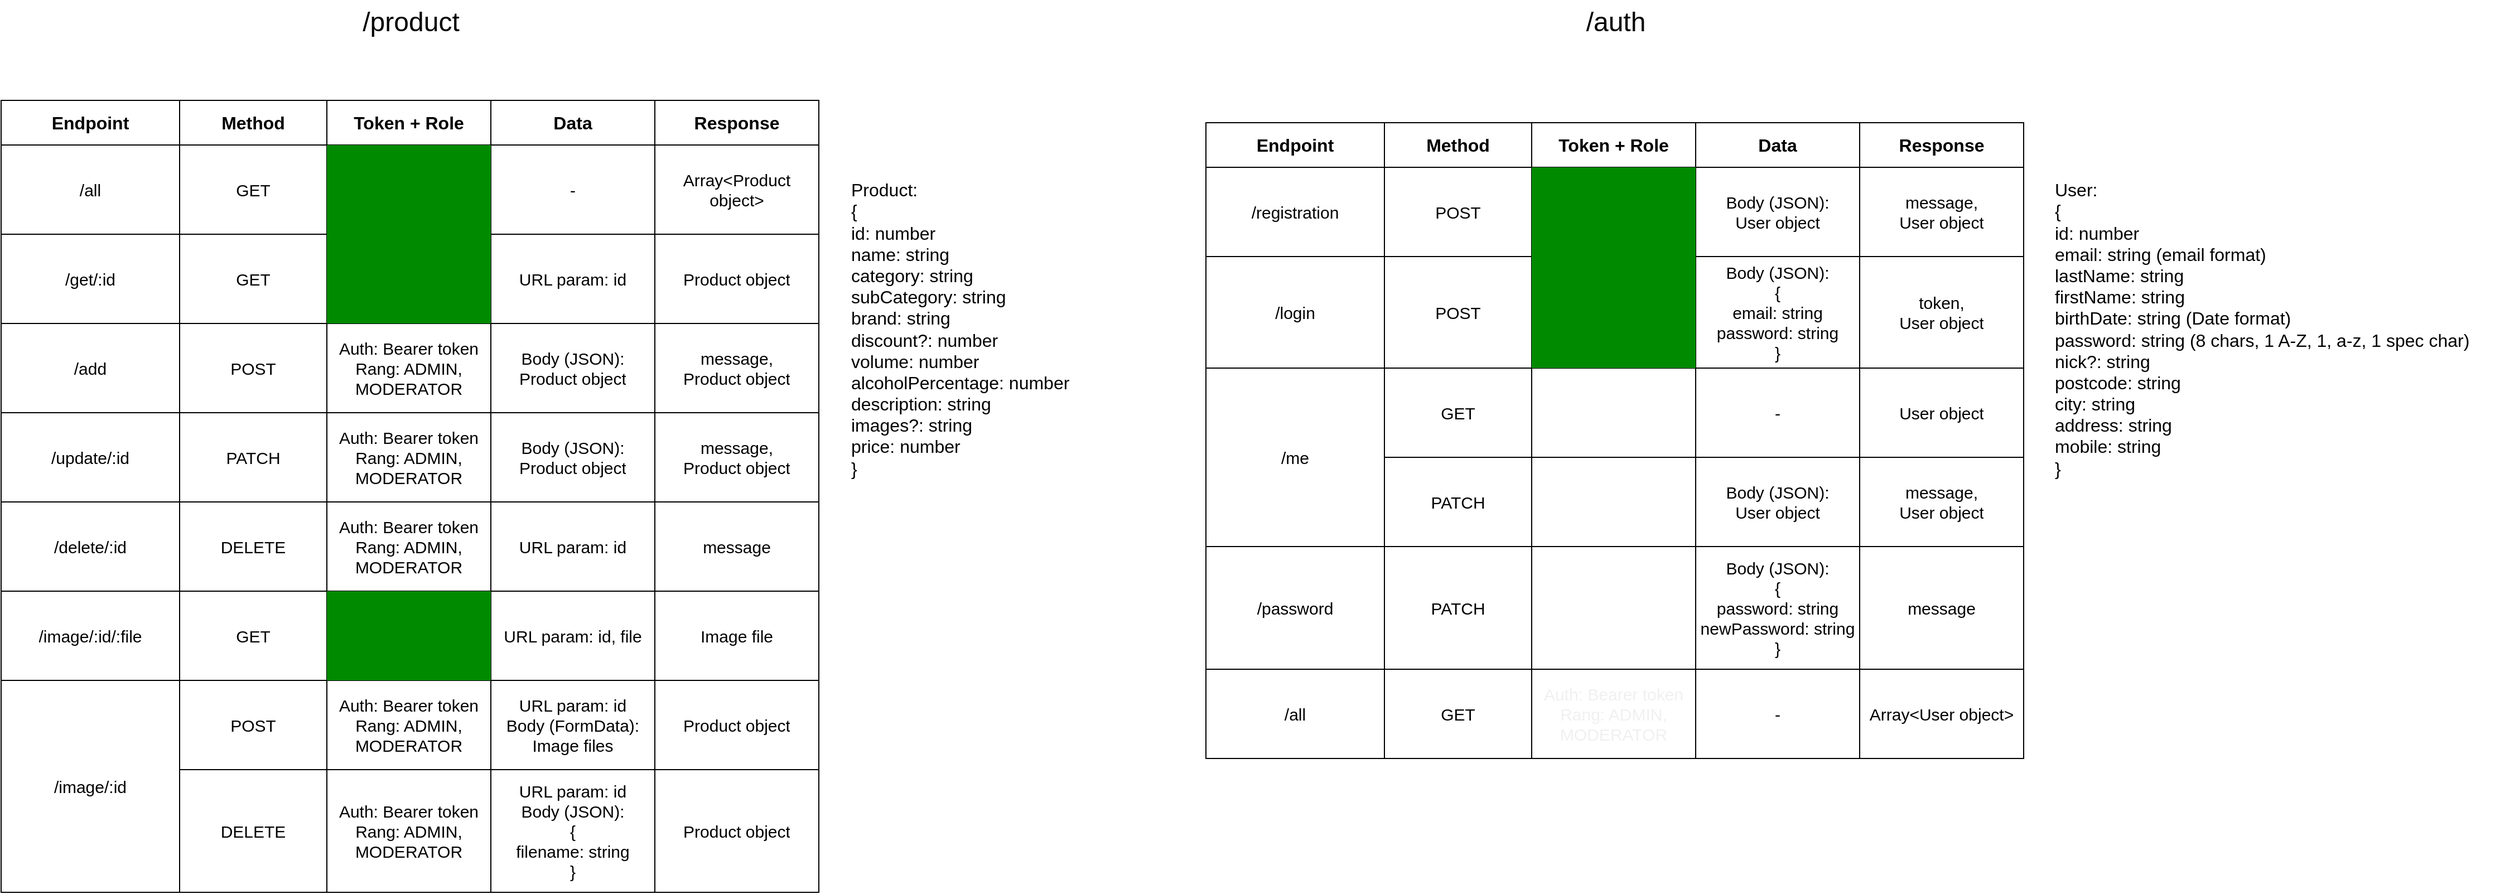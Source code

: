 <mxfile version="24.7.17">
  <diagram name="1 oldal" id="UeoRxixYVzYARN7M6lbf">
    <mxGraphModel dx="1050" dy="621" grid="1" gridSize="10" guides="1" tooltips="1" connect="1" arrows="1" fold="1" page="1" pageScale="1" pageWidth="2339" pageHeight="3300" math="0" shadow="0">
      <root>
        <mxCell id="0" />
        <mxCell id="1" parent="0" />
        <mxCell id="mDEu_xkg_dyJT5L7LfrE-14" value="" style="shape=table;startSize=0;container=1;collapsible=0;childLayout=tableLayout;" parent="1" vertex="1">
          <mxGeometry x="100" y="120" width="733" height="710" as="geometry" />
        </mxCell>
        <mxCell id="mDEu_xkg_dyJT5L7LfrE-15" value="" style="shape=tableRow;horizontal=0;startSize=0;swimlaneHead=0;swimlaneBody=0;strokeColor=inherit;top=0;left=0;bottom=0;right=0;collapsible=0;dropTarget=0;fillColor=none;points=[[0,0.5],[1,0.5]];portConstraint=eastwest;" parent="mDEu_xkg_dyJT5L7LfrE-14" vertex="1">
          <mxGeometry width="733" height="40" as="geometry" />
        </mxCell>
        <mxCell id="mDEu_xkg_dyJT5L7LfrE-16" value="Endpoint" style="shape=partialRectangle;html=1;whiteSpace=wrap;connectable=0;strokeColor=inherit;overflow=hidden;fillColor=none;top=0;left=0;bottom=0;right=0;pointerEvents=1;fontStyle=1;fontSize=16;" parent="mDEu_xkg_dyJT5L7LfrE-15" vertex="1">
          <mxGeometry width="160" height="40" as="geometry">
            <mxRectangle width="160" height="40" as="alternateBounds" />
          </mxGeometry>
        </mxCell>
        <mxCell id="mDEu_xkg_dyJT5L7LfrE-17" value="Method" style="shape=partialRectangle;html=1;whiteSpace=wrap;connectable=0;strokeColor=inherit;overflow=hidden;fillColor=none;top=0;left=0;bottom=0;right=0;pointerEvents=1;fontStyle=1;fontSize=16;" parent="mDEu_xkg_dyJT5L7LfrE-15" vertex="1">
          <mxGeometry x="160" width="132" height="40" as="geometry">
            <mxRectangle width="132" height="40" as="alternateBounds" />
          </mxGeometry>
        </mxCell>
        <mxCell id="mDEu_xkg_dyJT5L7LfrE-18" value="Token + Role" style="shape=partialRectangle;html=1;whiteSpace=wrap;connectable=0;strokeColor=inherit;overflow=hidden;fillColor=none;top=0;left=0;bottom=0;right=0;pointerEvents=1;fontStyle=1;fontSize=16;" parent="mDEu_xkg_dyJT5L7LfrE-15" vertex="1">
          <mxGeometry x="292" width="147" height="40" as="geometry">
            <mxRectangle width="147" height="40" as="alternateBounds" />
          </mxGeometry>
        </mxCell>
        <mxCell id="mDEu_xkg_dyJT5L7LfrE-19" value="Data" style="shape=partialRectangle;html=1;whiteSpace=wrap;connectable=0;strokeColor=inherit;overflow=hidden;fillColor=none;top=0;left=0;bottom=0;right=0;pointerEvents=1;fontStyle=1;fontSize=16;" parent="mDEu_xkg_dyJT5L7LfrE-15" vertex="1">
          <mxGeometry x="439" width="147" height="40" as="geometry">
            <mxRectangle width="147" height="40" as="alternateBounds" />
          </mxGeometry>
        </mxCell>
        <mxCell id="mDEu_xkg_dyJT5L7LfrE-117" value="Response" style="shape=partialRectangle;html=1;whiteSpace=wrap;connectable=0;strokeColor=inherit;overflow=hidden;fillColor=none;top=0;left=0;bottom=0;right=0;pointerEvents=1;fontStyle=1;fontSize=16;" parent="mDEu_xkg_dyJT5L7LfrE-15" vertex="1">
          <mxGeometry x="586" width="147" height="40" as="geometry">
            <mxRectangle width="147" height="40" as="alternateBounds" />
          </mxGeometry>
        </mxCell>
        <mxCell id="mDEu_xkg_dyJT5L7LfrE-21" value="" style="shape=tableRow;horizontal=0;startSize=0;swimlaneHead=0;swimlaneBody=0;strokeColor=inherit;top=0;left=0;bottom=0;right=0;collapsible=0;dropTarget=0;fillColor=none;points=[[0,0.5],[1,0.5]];portConstraint=eastwest;" parent="mDEu_xkg_dyJT5L7LfrE-14" vertex="1">
          <mxGeometry y="40" width="733" height="80" as="geometry" />
        </mxCell>
        <mxCell id="mDEu_xkg_dyJT5L7LfrE-22" value="/all" style="shape=partialRectangle;html=1;whiteSpace=wrap;connectable=0;strokeColor=inherit;overflow=hidden;fillColor=none;top=0;left=0;bottom=0;right=0;pointerEvents=1;fontSize=15;" parent="mDEu_xkg_dyJT5L7LfrE-21" vertex="1">
          <mxGeometry width="160" height="80" as="geometry">
            <mxRectangle width="160" height="80" as="alternateBounds" />
          </mxGeometry>
        </mxCell>
        <mxCell id="mDEu_xkg_dyJT5L7LfrE-23" value="GET" style="shape=partialRectangle;html=1;whiteSpace=wrap;connectable=0;strokeColor=inherit;overflow=hidden;fillColor=none;top=0;left=0;bottom=0;right=0;pointerEvents=1;fontSize=15;" parent="mDEu_xkg_dyJT5L7LfrE-21" vertex="1">
          <mxGeometry x="160" width="132" height="80" as="geometry">
            <mxRectangle width="132" height="80" as="alternateBounds" />
          </mxGeometry>
        </mxCell>
        <mxCell id="mDEu_xkg_dyJT5L7LfrE-24" value="" style="shape=partialRectangle;html=1;whiteSpace=wrap;connectable=0;strokeColor=#005700;overflow=hidden;fillColor=#008a00;top=0;left=0;bottom=0;right=0;pointerEvents=1;fontSize=15;fontColor=#ffffff;" parent="mDEu_xkg_dyJT5L7LfrE-21" vertex="1">
          <mxGeometry x="292" width="147" height="80" as="geometry">
            <mxRectangle width="147" height="80" as="alternateBounds" />
          </mxGeometry>
        </mxCell>
        <mxCell id="mDEu_xkg_dyJT5L7LfrE-25" value="-" style="shape=partialRectangle;html=1;whiteSpace=wrap;connectable=0;strokeColor=inherit;overflow=hidden;fillColor=none;top=0;left=0;bottom=0;right=0;pointerEvents=1;fontSize=15;align=center;" parent="mDEu_xkg_dyJT5L7LfrE-21" vertex="1">
          <mxGeometry x="439" width="147" height="80" as="geometry">
            <mxRectangle width="147" height="80" as="alternateBounds" />
          </mxGeometry>
        </mxCell>
        <mxCell id="mDEu_xkg_dyJT5L7LfrE-118" value="Array&amp;lt;Product object&amp;gt;" style="shape=partialRectangle;html=1;whiteSpace=wrap;connectable=0;strokeColor=inherit;overflow=hidden;fillColor=none;top=0;left=0;bottom=0;right=0;pointerEvents=1;fontSize=15;" parent="mDEu_xkg_dyJT5L7LfrE-21" vertex="1">
          <mxGeometry x="586" width="147" height="80" as="geometry">
            <mxRectangle width="147" height="80" as="alternateBounds" />
          </mxGeometry>
        </mxCell>
        <mxCell id="qTHYCNkbOjXIvpoYTU0R-1" style="shape=tableRow;horizontal=0;startSize=0;swimlaneHead=0;swimlaneBody=0;strokeColor=inherit;top=0;left=0;bottom=0;right=0;collapsible=0;dropTarget=0;fillColor=none;points=[[0,0.5],[1,0.5]];portConstraint=eastwest;" parent="mDEu_xkg_dyJT5L7LfrE-14" vertex="1">
          <mxGeometry y="120" width="733" height="80" as="geometry" />
        </mxCell>
        <mxCell id="qTHYCNkbOjXIvpoYTU0R-2" value="/get/:id" style="shape=partialRectangle;html=1;whiteSpace=wrap;connectable=0;strokeColor=inherit;overflow=hidden;fillColor=none;top=0;left=0;bottom=0;right=0;pointerEvents=1;fontSize=15;" parent="qTHYCNkbOjXIvpoYTU0R-1" vertex="1">
          <mxGeometry width="160" height="80" as="geometry">
            <mxRectangle width="160" height="80" as="alternateBounds" />
          </mxGeometry>
        </mxCell>
        <mxCell id="qTHYCNkbOjXIvpoYTU0R-3" value="GET" style="shape=partialRectangle;html=1;whiteSpace=wrap;connectable=0;strokeColor=inherit;overflow=hidden;fillColor=none;top=0;left=0;bottom=0;right=0;pointerEvents=1;fontSize=15;" parent="qTHYCNkbOjXIvpoYTU0R-1" vertex="1">
          <mxGeometry x="160" width="132" height="80" as="geometry">
            <mxRectangle width="132" height="80" as="alternateBounds" />
          </mxGeometry>
        </mxCell>
        <mxCell id="qTHYCNkbOjXIvpoYTU0R-4" style="shape=partialRectangle;html=1;whiteSpace=wrap;connectable=0;strokeColor=#005700;overflow=hidden;fillColor=#008a00;top=0;left=0;bottom=0;right=0;pointerEvents=1;fontSize=15;fontColor=#ffffff;" parent="qTHYCNkbOjXIvpoYTU0R-1" vertex="1">
          <mxGeometry x="292" width="147" height="80" as="geometry">
            <mxRectangle width="147" height="80" as="alternateBounds" />
          </mxGeometry>
        </mxCell>
        <mxCell id="qTHYCNkbOjXIvpoYTU0R-5" value="URL param: id" style="shape=partialRectangle;html=1;whiteSpace=wrap;connectable=0;strokeColor=inherit;overflow=hidden;fillColor=none;top=0;left=0;bottom=0;right=0;pointerEvents=1;fontSize=15;align=center;" parent="qTHYCNkbOjXIvpoYTU0R-1" vertex="1">
          <mxGeometry x="439" width="147" height="80" as="geometry">
            <mxRectangle width="147" height="80" as="alternateBounds" />
          </mxGeometry>
        </mxCell>
        <mxCell id="qTHYCNkbOjXIvpoYTU0R-7" value="Product object" style="shape=partialRectangle;html=1;whiteSpace=wrap;connectable=0;strokeColor=inherit;overflow=hidden;fillColor=none;top=0;left=0;bottom=0;right=0;pointerEvents=1;fontSize=15;" parent="qTHYCNkbOjXIvpoYTU0R-1" vertex="1">
          <mxGeometry x="586" width="147" height="80" as="geometry">
            <mxRectangle width="147" height="80" as="alternateBounds" />
          </mxGeometry>
        </mxCell>
        <mxCell id="qTHYCNkbOjXIvpoYTU0R-15" style="shape=tableRow;horizontal=0;startSize=0;swimlaneHead=0;swimlaneBody=0;strokeColor=inherit;top=0;left=0;bottom=0;right=0;collapsible=0;dropTarget=0;fillColor=none;points=[[0,0.5],[1,0.5]];portConstraint=eastwest;" parent="mDEu_xkg_dyJT5L7LfrE-14" vertex="1">
          <mxGeometry y="200" width="733" height="80" as="geometry" />
        </mxCell>
        <mxCell id="qTHYCNkbOjXIvpoYTU0R-16" value="/add" style="shape=partialRectangle;html=1;whiteSpace=wrap;connectable=0;strokeColor=inherit;overflow=hidden;fillColor=none;top=0;left=0;bottom=0;right=0;pointerEvents=1;fontSize=15;" parent="qTHYCNkbOjXIvpoYTU0R-15" vertex="1">
          <mxGeometry width="160" height="80" as="geometry">
            <mxRectangle width="160" height="80" as="alternateBounds" />
          </mxGeometry>
        </mxCell>
        <mxCell id="qTHYCNkbOjXIvpoYTU0R-17" value="POST" style="shape=partialRectangle;html=1;whiteSpace=wrap;connectable=0;strokeColor=inherit;overflow=hidden;fillColor=none;top=0;left=0;bottom=0;right=0;pointerEvents=1;fontSize=15;" parent="qTHYCNkbOjXIvpoYTU0R-15" vertex="1">
          <mxGeometry x="160" width="132" height="80" as="geometry">
            <mxRectangle width="132" height="80" as="alternateBounds" />
          </mxGeometry>
        </mxCell>
        <mxCell id="qTHYCNkbOjXIvpoYTU0R-18" value="Auth: Bearer token&lt;div&gt;Rang: ADMIN, MODERATOR&lt;/div&gt;" style="shape=partialRectangle;html=1;whiteSpace=wrap;connectable=0;overflow=hidden;top=0;left=0;bottom=0;right=0;pointerEvents=1;fontSize=15;fillColor=none;" parent="qTHYCNkbOjXIvpoYTU0R-15" vertex="1">
          <mxGeometry x="292" width="147" height="80" as="geometry">
            <mxRectangle width="147" height="80" as="alternateBounds" />
          </mxGeometry>
        </mxCell>
        <mxCell id="qTHYCNkbOjXIvpoYTU0R-19" value="Body (JSON):&lt;div&gt;Product object&lt;/div&gt;" style="shape=partialRectangle;html=1;whiteSpace=wrap;connectable=0;strokeColor=inherit;overflow=hidden;fillColor=none;top=0;left=0;bottom=0;right=0;pointerEvents=1;fontSize=15;align=center;" parent="qTHYCNkbOjXIvpoYTU0R-15" vertex="1">
          <mxGeometry x="439" width="147" height="80" as="geometry">
            <mxRectangle width="147" height="80" as="alternateBounds" />
          </mxGeometry>
        </mxCell>
        <mxCell id="qTHYCNkbOjXIvpoYTU0R-21" value="message,&lt;div&gt;Product object&lt;/div&gt;" style="shape=partialRectangle;html=1;whiteSpace=wrap;connectable=0;strokeColor=inherit;overflow=hidden;fillColor=none;top=0;left=0;bottom=0;right=0;pointerEvents=1;fontSize=15;" parent="qTHYCNkbOjXIvpoYTU0R-15" vertex="1">
          <mxGeometry x="586" width="147" height="80" as="geometry">
            <mxRectangle width="147" height="80" as="alternateBounds" />
          </mxGeometry>
        </mxCell>
        <mxCell id="qTHYCNkbOjXIvpoYTU0R-8" style="shape=tableRow;horizontal=0;startSize=0;swimlaneHead=0;swimlaneBody=0;strokeColor=inherit;top=0;left=0;bottom=0;right=0;collapsible=0;dropTarget=0;fillColor=none;points=[[0,0.5],[1,0.5]];portConstraint=eastwest;" parent="mDEu_xkg_dyJT5L7LfrE-14" vertex="1">
          <mxGeometry y="280" width="733" height="80" as="geometry" />
        </mxCell>
        <mxCell id="qTHYCNkbOjXIvpoYTU0R-9" value="/update/:id" style="shape=partialRectangle;html=1;whiteSpace=wrap;connectable=0;strokeColor=inherit;overflow=hidden;fillColor=none;top=0;left=0;bottom=0;right=0;pointerEvents=1;fontSize=15;" parent="qTHYCNkbOjXIvpoYTU0R-8" vertex="1">
          <mxGeometry width="160" height="80" as="geometry">
            <mxRectangle width="160" height="80" as="alternateBounds" />
          </mxGeometry>
        </mxCell>
        <mxCell id="qTHYCNkbOjXIvpoYTU0R-10" value="PATCH" style="shape=partialRectangle;html=1;whiteSpace=wrap;connectable=0;strokeColor=inherit;overflow=hidden;fillColor=none;top=0;left=0;bottom=0;right=0;pointerEvents=1;fontSize=15;" parent="qTHYCNkbOjXIvpoYTU0R-8" vertex="1">
          <mxGeometry x="160" width="132" height="80" as="geometry">
            <mxRectangle width="132" height="80" as="alternateBounds" />
          </mxGeometry>
        </mxCell>
        <mxCell id="qTHYCNkbOjXIvpoYTU0R-11" value="Auth: Bearer token&lt;div&gt;Rang: ADMIN, MODERATOR&lt;/div&gt;" style="shape=partialRectangle;html=1;whiteSpace=wrap;connectable=0;overflow=hidden;top=0;left=0;bottom=0;right=0;pointerEvents=1;fontSize=15;fillColor=none;" parent="qTHYCNkbOjXIvpoYTU0R-8" vertex="1">
          <mxGeometry x="292" width="147" height="80" as="geometry">
            <mxRectangle width="147" height="80" as="alternateBounds" />
          </mxGeometry>
        </mxCell>
        <mxCell id="qTHYCNkbOjXIvpoYTU0R-12" value="Body (JSON):&lt;div&gt;Product object&lt;/div&gt;" style="shape=partialRectangle;html=1;whiteSpace=wrap;connectable=0;strokeColor=inherit;overflow=hidden;fillColor=none;top=0;left=0;bottom=0;right=0;pointerEvents=1;fontSize=15;align=center;" parent="qTHYCNkbOjXIvpoYTU0R-8" vertex="1">
          <mxGeometry x="439" width="147" height="80" as="geometry">
            <mxRectangle width="147" height="80" as="alternateBounds" />
          </mxGeometry>
        </mxCell>
        <mxCell id="qTHYCNkbOjXIvpoYTU0R-14" value="message,&lt;div&gt;Product object&lt;/div&gt;" style="shape=partialRectangle;html=1;whiteSpace=wrap;connectable=0;strokeColor=inherit;overflow=hidden;fillColor=none;top=0;left=0;bottom=0;right=0;pointerEvents=1;fontSize=15;" parent="qTHYCNkbOjXIvpoYTU0R-8" vertex="1">
          <mxGeometry x="586" width="147" height="80" as="geometry">
            <mxRectangle width="147" height="80" as="alternateBounds" />
          </mxGeometry>
        </mxCell>
        <mxCell id="qTHYCNkbOjXIvpoYTU0R-94" style="shape=tableRow;horizontal=0;startSize=0;swimlaneHead=0;swimlaneBody=0;strokeColor=inherit;top=0;left=0;bottom=0;right=0;collapsible=0;dropTarget=0;fillColor=none;points=[[0,0.5],[1,0.5]];portConstraint=eastwest;" parent="mDEu_xkg_dyJT5L7LfrE-14" vertex="1">
          <mxGeometry y="360" width="733" height="80" as="geometry" />
        </mxCell>
        <mxCell id="qTHYCNkbOjXIvpoYTU0R-95" value="/delete/:id" style="shape=partialRectangle;html=1;whiteSpace=wrap;connectable=0;strokeColor=inherit;overflow=hidden;fillColor=none;top=0;left=0;bottom=0;right=0;pointerEvents=1;fontSize=15;" parent="qTHYCNkbOjXIvpoYTU0R-94" vertex="1">
          <mxGeometry width="160" height="80" as="geometry">
            <mxRectangle width="160" height="80" as="alternateBounds" />
          </mxGeometry>
        </mxCell>
        <mxCell id="qTHYCNkbOjXIvpoYTU0R-96" value="DELETE" style="shape=partialRectangle;html=1;whiteSpace=wrap;connectable=0;strokeColor=inherit;overflow=hidden;fillColor=none;top=0;left=0;bottom=0;right=0;pointerEvents=1;fontSize=15;" parent="qTHYCNkbOjXIvpoYTU0R-94" vertex="1">
          <mxGeometry x="160" width="132" height="80" as="geometry">
            <mxRectangle width="132" height="80" as="alternateBounds" />
          </mxGeometry>
        </mxCell>
        <mxCell id="qTHYCNkbOjXIvpoYTU0R-97" value="Auth: Bearer token&lt;div&gt;Rang: ADMIN, MODERATOR&lt;/div&gt;" style="shape=partialRectangle;html=1;whiteSpace=wrap;connectable=0;overflow=hidden;top=0;left=0;bottom=0;right=0;pointerEvents=1;fontSize=15;fillColor=none;" parent="qTHYCNkbOjXIvpoYTU0R-94" vertex="1">
          <mxGeometry x="292" width="147" height="80" as="geometry">
            <mxRectangle width="147" height="80" as="alternateBounds" />
          </mxGeometry>
        </mxCell>
        <mxCell id="qTHYCNkbOjXIvpoYTU0R-98" value="URL param: id" style="shape=partialRectangle;html=1;whiteSpace=wrap;connectable=0;strokeColor=inherit;overflow=hidden;fillColor=none;top=0;left=0;bottom=0;right=0;pointerEvents=1;fontSize=15;align=center;" parent="qTHYCNkbOjXIvpoYTU0R-94" vertex="1">
          <mxGeometry x="439" width="147" height="80" as="geometry">
            <mxRectangle width="147" height="80" as="alternateBounds" />
          </mxGeometry>
        </mxCell>
        <mxCell id="qTHYCNkbOjXIvpoYTU0R-99" value="message" style="shape=partialRectangle;html=1;whiteSpace=wrap;connectable=0;strokeColor=inherit;overflow=hidden;fillColor=none;top=0;left=0;bottom=0;right=0;pointerEvents=1;fontSize=15;" parent="qTHYCNkbOjXIvpoYTU0R-94" vertex="1">
          <mxGeometry x="586" width="147" height="80" as="geometry">
            <mxRectangle width="147" height="80" as="alternateBounds" />
          </mxGeometry>
        </mxCell>
        <mxCell id="J1LpcyTci4mmPusPf07T-1" style="shape=tableRow;horizontal=0;startSize=0;swimlaneHead=0;swimlaneBody=0;strokeColor=inherit;top=0;left=0;bottom=0;right=0;collapsible=0;dropTarget=0;fillColor=none;points=[[0,0.5],[1,0.5]];portConstraint=eastwest;" vertex="1" parent="mDEu_xkg_dyJT5L7LfrE-14">
          <mxGeometry y="440" width="733" height="80" as="geometry" />
        </mxCell>
        <mxCell id="J1LpcyTci4mmPusPf07T-2" value="/image/:id/:file" style="shape=partialRectangle;html=1;whiteSpace=wrap;connectable=0;strokeColor=inherit;overflow=hidden;fillColor=none;top=0;left=0;bottom=0;right=0;pointerEvents=1;fontSize=15;" vertex="1" parent="J1LpcyTci4mmPusPf07T-1">
          <mxGeometry width="160" height="80" as="geometry">
            <mxRectangle width="160" height="80" as="alternateBounds" />
          </mxGeometry>
        </mxCell>
        <mxCell id="J1LpcyTci4mmPusPf07T-3" value="GET" style="shape=partialRectangle;html=1;whiteSpace=wrap;connectable=0;strokeColor=inherit;overflow=hidden;fillColor=none;top=0;left=0;bottom=0;right=0;pointerEvents=1;fontSize=15;" vertex="1" parent="J1LpcyTci4mmPusPf07T-1">
          <mxGeometry x="160" width="132" height="80" as="geometry">
            <mxRectangle width="132" height="80" as="alternateBounds" />
          </mxGeometry>
        </mxCell>
        <mxCell id="J1LpcyTci4mmPusPf07T-4" style="shape=partialRectangle;html=1;whiteSpace=wrap;connectable=0;overflow=hidden;top=0;left=0;bottom=0;right=0;pointerEvents=1;fontSize=15;fillColor=#008a00;fontColor=#ffffff;strokeColor=#005700;" vertex="1" parent="J1LpcyTci4mmPusPf07T-1">
          <mxGeometry x="292" width="147" height="80" as="geometry">
            <mxRectangle width="147" height="80" as="alternateBounds" />
          </mxGeometry>
        </mxCell>
        <mxCell id="J1LpcyTci4mmPusPf07T-5" value="URL param: id, file" style="shape=partialRectangle;html=1;whiteSpace=wrap;connectable=0;strokeColor=inherit;overflow=hidden;fillColor=none;top=0;left=0;bottom=0;right=0;pointerEvents=1;fontSize=15;align=center;" vertex="1" parent="J1LpcyTci4mmPusPf07T-1">
          <mxGeometry x="439" width="147" height="80" as="geometry">
            <mxRectangle width="147" height="80" as="alternateBounds" />
          </mxGeometry>
        </mxCell>
        <mxCell id="J1LpcyTci4mmPusPf07T-6" value="Image file" style="shape=partialRectangle;html=1;whiteSpace=wrap;connectable=0;strokeColor=inherit;overflow=hidden;fillColor=none;top=0;left=0;bottom=0;right=0;pointerEvents=1;fontSize=15;" vertex="1" parent="J1LpcyTci4mmPusPf07T-1">
          <mxGeometry x="586" width="147" height="80" as="geometry">
            <mxRectangle width="147" height="80" as="alternateBounds" />
          </mxGeometry>
        </mxCell>
        <mxCell id="qTHYCNkbOjXIvpoYTU0R-106" style="shape=tableRow;horizontal=0;startSize=0;swimlaneHead=0;swimlaneBody=0;strokeColor=inherit;top=0;left=0;bottom=0;right=0;collapsible=0;dropTarget=0;fillColor=none;points=[[0,0.5],[1,0.5]];portConstraint=eastwest;" parent="mDEu_xkg_dyJT5L7LfrE-14" vertex="1">
          <mxGeometry y="520" width="733" height="80" as="geometry" />
        </mxCell>
        <mxCell id="qTHYCNkbOjXIvpoYTU0R-107" value="/image/:id" style="shape=partialRectangle;html=1;whiteSpace=wrap;connectable=0;strokeColor=inherit;overflow=hidden;fillColor=none;top=0;left=0;bottom=0;right=0;pointerEvents=1;fontSize=15;rowspan=2;colspan=1;" parent="qTHYCNkbOjXIvpoYTU0R-106" vertex="1">
          <mxGeometry width="160" height="190" as="geometry">
            <mxRectangle width="160" height="80" as="alternateBounds" />
          </mxGeometry>
        </mxCell>
        <mxCell id="qTHYCNkbOjXIvpoYTU0R-108" value="POST" style="shape=partialRectangle;html=1;whiteSpace=wrap;connectable=0;strokeColor=inherit;overflow=hidden;fillColor=none;top=0;left=0;bottom=0;right=0;pointerEvents=1;fontSize=15;" parent="qTHYCNkbOjXIvpoYTU0R-106" vertex="1">
          <mxGeometry x="160" width="132" height="80" as="geometry">
            <mxRectangle width="132" height="80" as="alternateBounds" />
          </mxGeometry>
        </mxCell>
        <mxCell id="qTHYCNkbOjXIvpoYTU0R-109" value="Auth: Bearer token&lt;div&gt;Rang: ADMIN, MODERATOR&lt;/div&gt;" style="shape=partialRectangle;html=1;whiteSpace=wrap;connectable=0;overflow=hidden;top=0;left=0;bottom=0;right=0;pointerEvents=1;fontSize=15;fillColor=none;" parent="qTHYCNkbOjXIvpoYTU0R-106" vertex="1">
          <mxGeometry x="292" width="147" height="80" as="geometry">
            <mxRectangle width="147" height="80" as="alternateBounds" />
          </mxGeometry>
        </mxCell>
        <mxCell id="qTHYCNkbOjXIvpoYTU0R-110" value="URL param: id&lt;div&gt;Body (FormData):&lt;/div&gt;&lt;div&gt;Image files&lt;/div&gt;" style="shape=partialRectangle;html=1;whiteSpace=wrap;connectable=0;strokeColor=inherit;overflow=hidden;fillColor=none;top=0;left=0;bottom=0;right=0;pointerEvents=1;fontSize=15;align=center;" parent="qTHYCNkbOjXIvpoYTU0R-106" vertex="1">
          <mxGeometry x="439" width="147" height="80" as="geometry">
            <mxRectangle width="147" height="80" as="alternateBounds" />
          </mxGeometry>
        </mxCell>
        <mxCell id="qTHYCNkbOjXIvpoYTU0R-111" value="Product object" style="shape=partialRectangle;html=1;whiteSpace=wrap;connectable=0;strokeColor=inherit;overflow=hidden;fillColor=none;top=0;left=0;bottom=0;right=0;pointerEvents=1;fontSize=15;" parent="qTHYCNkbOjXIvpoYTU0R-106" vertex="1">
          <mxGeometry x="586" width="147" height="80" as="geometry">
            <mxRectangle width="147" height="80" as="alternateBounds" />
          </mxGeometry>
        </mxCell>
        <mxCell id="qTHYCNkbOjXIvpoYTU0R-100" style="shape=tableRow;horizontal=0;startSize=0;swimlaneHead=0;swimlaneBody=0;strokeColor=inherit;top=0;left=0;bottom=0;right=0;collapsible=0;dropTarget=0;fillColor=none;points=[[0,0.5],[1,0.5]];portConstraint=eastwest;" parent="mDEu_xkg_dyJT5L7LfrE-14" vertex="1">
          <mxGeometry y="600" width="733" height="110" as="geometry" />
        </mxCell>
        <mxCell id="qTHYCNkbOjXIvpoYTU0R-101" style="shape=partialRectangle;html=1;whiteSpace=wrap;connectable=0;strokeColor=inherit;overflow=hidden;fillColor=none;top=0;left=0;bottom=0;right=0;pointerEvents=1;fontSize=15;" parent="qTHYCNkbOjXIvpoYTU0R-100" vertex="1" visible="0">
          <mxGeometry width="160" height="110" as="geometry">
            <mxRectangle width="160" height="110" as="alternateBounds" />
          </mxGeometry>
        </mxCell>
        <mxCell id="qTHYCNkbOjXIvpoYTU0R-102" value="DELETE" style="shape=partialRectangle;html=1;whiteSpace=wrap;connectable=0;strokeColor=inherit;overflow=hidden;fillColor=none;top=0;left=0;bottom=0;right=0;pointerEvents=1;fontSize=15;" parent="qTHYCNkbOjXIvpoYTU0R-100" vertex="1">
          <mxGeometry x="160" width="132" height="110" as="geometry">
            <mxRectangle width="132" height="110" as="alternateBounds" />
          </mxGeometry>
        </mxCell>
        <mxCell id="qTHYCNkbOjXIvpoYTU0R-103" value="Auth: Bearer token&lt;div&gt;Rang: ADMIN, MODERATOR&lt;/div&gt;" style="shape=partialRectangle;html=1;whiteSpace=wrap;connectable=0;overflow=hidden;top=0;left=0;bottom=0;right=0;pointerEvents=1;fontSize=15;fillColor=none;" parent="qTHYCNkbOjXIvpoYTU0R-100" vertex="1">
          <mxGeometry x="292" width="147" height="110" as="geometry">
            <mxRectangle width="147" height="110" as="alternateBounds" />
          </mxGeometry>
        </mxCell>
        <mxCell id="qTHYCNkbOjXIvpoYTU0R-104" value="URL param: id&lt;div&gt;Body (JSON):&lt;/div&gt;&lt;div&gt;&lt;span style=&quot;background-color: initial;&quot;&gt;{&lt;/span&gt;&lt;/div&gt;&lt;div&gt;filename: string&lt;/div&gt;&lt;div&gt;}&lt;/div&gt;" style="shape=partialRectangle;html=1;whiteSpace=wrap;connectable=0;strokeColor=inherit;overflow=hidden;fillColor=none;top=0;left=0;bottom=0;right=0;pointerEvents=1;fontSize=15;align=center;" parent="qTHYCNkbOjXIvpoYTU0R-100" vertex="1">
          <mxGeometry x="439" width="147" height="110" as="geometry">
            <mxRectangle width="147" height="110" as="alternateBounds" />
          </mxGeometry>
        </mxCell>
        <mxCell id="qTHYCNkbOjXIvpoYTU0R-105" value="Product object" style="shape=partialRectangle;html=1;whiteSpace=wrap;connectable=0;strokeColor=inherit;overflow=hidden;fillColor=none;top=0;left=0;bottom=0;right=0;pointerEvents=1;fontSize=15;" parent="qTHYCNkbOjXIvpoYTU0R-100" vertex="1">
          <mxGeometry x="586" width="147" height="110" as="geometry">
            <mxRectangle width="147" height="110" as="alternateBounds" />
          </mxGeometry>
        </mxCell>
        <mxCell id="qTHYCNkbOjXIvpoYTU0R-22" value="&lt;font style=&quot;font-size: 16px;&quot;&gt;Product:&lt;br&gt;{&lt;br&gt;id: number&lt;br&gt;name: string&lt;br&gt;category: string&lt;br&gt;subCategory: string&lt;br&gt;brand: string&lt;br&gt;discount?: number&lt;br&gt;volume: number&lt;br&gt;alcoholPercentage: number&lt;br&gt;description: string&lt;br&gt;images?: string&lt;br&gt;price: number&lt;br&gt;}&lt;/font&gt;" style="text;align=left;verticalAlign=middle;resizable=0;points=[];autosize=1;strokeColor=none;fillColor=none;fontColor=default;horizontal=1;html=1;" parent="1" vertex="1">
          <mxGeometry x="860" y="185" width="220" height="280" as="geometry" />
        </mxCell>
        <mxCell id="qTHYCNkbOjXIvpoYTU0R-93" value="&lt;font style=&quot;font-size: 24px;&quot;&gt;/product&lt;/font&gt;" style="text;html=1;align=center;verticalAlign=middle;resizable=0;points=[];autosize=1;strokeColor=none;fillColor=none;" parent="1" vertex="1">
          <mxGeometry x="411.5" y="30" width="110" height="40" as="geometry" />
        </mxCell>
        <mxCell id="qTHYCNkbOjXIvpoYTU0R-114" value="" style="shape=table;startSize=0;container=1;collapsible=0;childLayout=tableLayout;" parent="1" vertex="1">
          <mxGeometry x="1180" y="140" width="733" height="570" as="geometry" />
        </mxCell>
        <mxCell id="qTHYCNkbOjXIvpoYTU0R-115" value="" style="shape=tableRow;horizontal=0;startSize=0;swimlaneHead=0;swimlaneBody=0;strokeColor=inherit;top=0;left=0;bottom=0;right=0;collapsible=0;dropTarget=0;fillColor=none;points=[[0,0.5],[1,0.5]];portConstraint=eastwest;" parent="qTHYCNkbOjXIvpoYTU0R-114" vertex="1">
          <mxGeometry width="733" height="40" as="geometry" />
        </mxCell>
        <mxCell id="qTHYCNkbOjXIvpoYTU0R-116" value="Endpoint" style="shape=partialRectangle;html=1;whiteSpace=wrap;connectable=0;strokeColor=inherit;overflow=hidden;fillColor=none;top=0;left=0;bottom=0;right=0;pointerEvents=1;fontStyle=1;fontSize=16;" parent="qTHYCNkbOjXIvpoYTU0R-115" vertex="1">
          <mxGeometry width="160" height="40" as="geometry">
            <mxRectangle width="160" height="40" as="alternateBounds" />
          </mxGeometry>
        </mxCell>
        <mxCell id="qTHYCNkbOjXIvpoYTU0R-117" value="Method" style="shape=partialRectangle;html=1;whiteSpace=wrap;connectable=0;strokeColor=inherit;overflow=hidden;fillColor=none;top=0;left=0;bottom=0;right=0;pointerEvents=1;fontStyle=1;fontSize=16;" parent="qTHYCNkbOjXIvpoYTU0R-115" vertex="1">
          <mxGeometry x="160" width="132" height="40" as="geometry">
            <mxRectangle width="132" height="40" as="alternateBounds" />
          </mxGeometry>
        </mxCell>
        <mxCell id="qTHYCNkbOjXIvpoYTU0R-118" value="Token + Role" style="shape=partialRectangle;html=1;whiteSpace=wrap;connectable=0;strokeColor=inherit;overflow=hidden;fillColor=none;top=0;left=0;bottom=0;right=0;pointerEvents=1;fontStyle=1;fontSize=16;" parent="qTHYCNkbOjXIvpoYTU0R-115" vertex="1">
          <mxGeometry x="292" width="147" height="40" as="geometry">
            <mxRectangle width="147" height="40" as="alternateBounds" />
          </mxGeometry>
        </mxCell>
        <mxCell id="qTHYCNkbOjXIvpoYTU0R-119" value="Data" style="shape=partialRectangle;html=1;whiteSpace=wrap;connectable=0;strokeColor=inherit;overflow=hidden;fillColor=none;top=0;left=0;bottom=0;right=0;pointerEvents=1;fontStyle=1;fontSize=16;" parent="qTHYCNkbOjXIvpoYTU0R-115" vertex="1">
          <mxGeometry x="439" width="147" height="40" as="geometry">
            <mxRectangle width="147" height="40" as="alternateBounds" />
          </mxGeometry>
        </mxCell>
        <mxCell id="qTHYCNkbOjXIvpoYTU0R-120" value="Response" style="shape=partialRectangle;html=1;whiteSpace=wrap;connectable=0;strokeColor=inherit;overflow=hidden;fillColor=none;top=0;left=0;bottom=0;right=0;pointerEvents=1;fontStyle=1;fontSize=16;" parent="qTHYCNkbOjXIvpoYTU0R-115" vertex="1">
          <mxGeometry x="586" width="147" height="40" as="geometry">
            <mxRectangle width="147" height="40" as="alternateBounds" />
          </mxGeometry>
        </mxCell>
        <mxCell id="qTHYCNkbOjXIvpoYTU0R-171" style="shape=tableRow;horizontal=0;startSize=0;swimlaneHead=0;swimlaneBody=0;strokeColor=inherit;top=0;left=0;bottom=0;right=0;collapsible=0;dropTarget=0;fillColor=none;points=[[0,0.5],[1,0.5]];portConstraint=eastwest;" parent="qTHYCNkbOjXIvpoYTU0R-114" vertex="1">
          <mxGeometry y="40" width="733" height="80" as="geometry" />
        </mxCell>
        <mxCell id="qTHYCNkbOjXIvpoYTU0R-172" value="/registration" style="shape=partialRectangle;html=1;whiteSpace=wrap;connectable=0;strokeColor=inherit;overflow=hidden;fillColor=none;top=0;left=0;bottom=0;right=0;pointerEvents=1;fontSize=15;" parent="qTHYCNkbOjXIvpoYTU0R-171" vertex="1">
          <mxGeometry width="160" height="80" as="geometry">
            <mxRectangle width="160" height="80" as="alternateBounds" />
          </mxGeometry>
        </mxCell>
        <mxCell id="qTHYCNkbOjXIvpoYTU0R-173" value="POST" style="shape=partialRectangle;html=1;whiteSpace=wrap;connectable=0;strokeColor=inherit;overflow=hidden;fillColor=none;top=0;left=0;bottom=0;right=0;pointerEvents=1;fontSize=15;" parent="qTHYCNkbOjXIvpoYTU0R-171" vertex="1">
          <mxGeometry x="160" width="132" height="80" as="geometry">
            <mxRectangle width="132" height="80" as="alternateBounds" />
          </mxGeometry>
        </mxCell>
        <mxCell id="qTHYCNkbOjXIvpoYTU0R-174" style="shape=partialRectangle;html=1;whiteSpace=wrap;connectable=0;strokeColor=#005700;overflow=hidden;fillColor=#008a00;top=0;left=0;bottom=0;right=0;pointerEvents=1;fontSize=15;fontColor=#ffffff;" parent="qTHYCNkbOjXIvpoYTU0R-171" vertex="1">
          <mxGeometry x="292" width="147" height="80" as="geometry">
            <mxRectangle width="147" height="80" as="alternateBounds" />
          </mxGeometry>
        </mxCell>
        <mxCell id="qTHYCNkbOjXIvpoYTU0R-175" value="Body (JSON):&lt;div&gt;User object&lt;/div&gt;" style="shape=partialRectangle;html=1;whiteSpace=wrap;connectable=0;strokeColor=inherit;overflow=hidden;fillColor=none;top=0;left=0;bottom=0;right=0;pointerEvents=1;fontSize=15;" parent="qTHYCNkbOjXIvpoYTU0R-171" vertex="1">
          <mxGeometry x="439" width="147" height="80" as="geometry">
            <mxRectangle width="147" height="80" as="alternateBounds" />
          </mxGeometry>
        </mxCell>
        <mxCell id="qTHYCNkbOjXIvpoYTU0R-176" value="message,&lt;div&gt;User object&lt;/div&gt;" style="shape=partialRectangle;html=1;whiteSpace=wrap;connectable=0;strokeColor=inherit;overflow=hidden;fillColor=none;top=0;left=0;bottom=0;right=0;pointerEvents=1;fontSize=15;" parent="qTHYCNkbOjXIvpoYTU0R-171" vertex="1">
          <mxGeometry x="586" width="147" height="80" as="geometry">
            <mxRectangle width="147" height="80" as="alternateBounds" />
          </mxGeometry>
        </mxCell>
        <mxCell id="qTHYCNkbOjXIvpoYTU0R-165" style="shape=tableRow;horizontal=0;startSize=0;swimlaneHead=0;swimlaneBody=0;strokeColor=inherit;top=0;left=0;bottom=0;right=0;collapsible=0;dropTarget=0;fillColor=none;points=[[0,0.5],[1,0.5]];portConstraint=eastwest;" parent="qTHYCNkbOjXIvpoYTU0R-114" vertex="1">
          <mxGeometry y="120" width="733" height="100" as="geometry" />
        </mxCell>
        <mxCell id="qTHYCNkbOjXIvpoYTU0R-166" value="/login" style="shape=partialRectangle;html=1;whiteSpace=wrap;connectable=0;strokeColor=inherit;overflow=hidden;fillColor=none;top=0;left=0;bottom=0;right=0;pointerEvents=1;fontSize=15;" parent="qTHYCNkbOjXIvpoYTU0R-165" vertex="1">
          <mxGeometry width="160" height="100" as="geometry">
            <mxRectangle width="160" height="100" as="alternateBounds" />
          </mxGeometry>
        </mxCell>
        <mxCell id="qTHYCNkbOjXIvpoYTU0R-167" value="POST" style="shape=partialRectangle;html=1;whiteSpace=wrap;connectable=0;strokeColor=inherit;overflow=hidden;fillColor=none;top=0;left=0;bottom=0;right=0;pointerEvents=1;fontSize=15;" parent="qTHYCNkbOjXIvpoYTU0R-165" vertex="1">
          <mxGeometry x="160" width="132" height="100" as="geometry">
            <mxRectangle width="132" height="100" as="alternateBounds" />
          </mxGeometry>
        </mxCell>
        <mxCell id="qTHYCNkbOjXIvpoYTU0R-168" style="shape=partialRectangle;html=1;whiteSpace=wrap;connectable=0;strokeColor=#005700;overflow=hidden;fillColor=#008a00;top=0;left=0;bottom=0;right=0;pointerEvents=1;fontSize=15;fontColor=#ffffff;" parent="qTHYCNkbOjXIvpoYTU0R-165" vertex="1">
          <mxGeometry x="292" width="147" height="100" as="geometry">
            <mxRectangle width="147" height="100" as="alternateBounds" />
          </mxGeometry>
        </mxCell>
        <mxCell id="qTHYCNkbOjXIvpoYTU0R-169" value="Body (JSON):&lt;div&gt;&lt;span style=&quot;background-color: initial;&quot;&gt;{&lt;/span&gt;&lt;div&gt;email: string&lt;/div&gt;&lt;div&gt;password: string&lt;br&gt;&lt;div&gt;}&lt;/div&gt;&lt;/div&gt;&lt;/div&gt;" style="shape=partialRectangle;html=1;whiteSpace=wrap;connectable=0;strokeColor=inherit;overflow=hidden;fillColor=none;top=0;left=0;bottom=0;right=0;pointerEvents=1;fontSize=15;" parent="qTHYCNkbOjXIvpoYTU0R-165" vertex="1">
          <mxGeometry x="439" width="147" height="100" as="geometry">
            <mxRectangle width="147" height="100" as="alternateBounds" />
          </mxGeometry>
        </mxCell>
        <mxCell id="qTHYCNkbOjXIvpoYTU0R-170" value="token,&lt;div&gt;User object&lt;/div&gt;" style="shape=partialRectangle;html=1;whiteSpace=wrap;connectable=0;strokeColor=inherit;overflow=hidden;fillColor=none;top=0;left=0;bottom=0;right=0;pointerEvents=1;fontSize=15;" parent="qTHYCNkbOjXIvpoYTU0R-165" vertex="1">
          <mxGeometry x="586" width="147" height="100" as="geometry">
            <mxRectangle width="147" height="100" as="alternateBounds" />
          </mxGeometry>
        </mxCell>
        <mxCell id="qTHYCNkbOjXIvpoYTU0R-177" style="shape=tableRow;horizontal=0;startSize=0;swimlaneHead=0;swimlaneBody=0;strokeColor=inherit;top=0;left=0;bottom=0;right=0;collapsible=0;dropTarget=0;fillColor=none;points=[[0,0.5],[1,0.5]];portConstraint=eastwest;" parent="qTHYCNkbOjXIvpoYTU0R-114" vertex="1">
          <mxGeometry y="220" width="733" height="80" as="geometry" />
        </mxCell>
        <mxCell id="qTHYCNkbOjXIvpoYTU0R-178" value="/me" style="shape=partialRectangle;html=1;whiteSpace=wrap;connectable=0;strokeColor=inherit;overflow=hidden;fillColor=none;top=0;left=0;bottom=0;right=0;pointerEvents=1;fontSize=15;rowspan=2;colspan=1;" parent="qTHYCNkbOjXIvpoYTU0R-177" vertex="1">
          <mxGeometry width="160" height="160" as="geometry">
            <mxRectangle width="160" height="80" as="alternateBounds" />
          </mxGeometry>
        </mxCell>
        <mxCell id="qTHYCNkbOjXIvpoYTU0R-179" value="GET" style="shape=partialRectangle;html=1;whiteSpace=wrap;connectable=0;strokeColor=inherit;overflow=hidden;fillColor=none;top=0;left=0;bottom=0;right=0;pointerEvents=1;fontSize=15;" parent="qTHYCNkbOjXIvpoYTU0R-177" vertex="1">
          <mxGeometry x="160" width="132" height="80" as="geometry">
            <mxRectangle width="132" height="80" as="alternateBounds" />
          </mxGeometry>
        </mxCell>
        <mxCell id="qTHYCNkbOjXIvpoYTU0R-180" value="Auth: Bearer token" style="shape=partialRectangle;html=1;whiteSpace=wrap;connectable=0;strokeColor=#005700;overflow=hidden;fillColor=none;top=0;left=0;bottom=0;right=0;pointerEvents=1;fontSize=15;fontColor=#ffffff;" parent="qTHYCNkbOjXIvpoYTU0R-177" vertex="1">
          <mxGeometry x="292" width="147" height="80" as="geometry">
            <mxRectangle width="147" height="80" as="alternateBounds" />
          </mxGeometry>
        </mxCell>
        <mxCell id="qTHYCNkbOjXIvpoYTU0R-181" value="-" style="shape=partialRectangle;html=1;whiteSpace=wrap;connectable=0;strokeColor=inherit;overflow=hidden;fillColor=none;top=0;left=0;bottom=0;right=0;pointerEvents=1;fontSize=15;" parent="qTHYCNkbOjXIvpoYTU0R-177" vertex="1">
          <mxGeometry x="439" width="147" height="80" as="geometry">
            <mxRectangle width="147" height="80" as="alternateBounds" />
          </mxGeometry>
        </mxCell>
        <mxCell id="qTHYCNkbOjXIvpoYTU0R-182" value="User object" style="shape=partialRectangle;html=1;whiteSpace=wrap;connectable=0;strokeColor=inherit;overflow=hidden;fillColor=none;top=0;left=0;bottom=0;right=0;pointerEvents=1;fontSize=15;" parent="qTHYCNkbOjXIvpoYTU0R-177" vertex="1">
          <mxGeometry x="586" width="147" height="80" as="geometry">
            <mxRectangle width="147" height="80" as="alternateBounds" />
          </mxGeometry>
        </mxCell>
        <mxCell id="qTHYCNkbOjXIvpoYTU0R-183" style="shape=tableRow;horizontal=0;startSize=0;swimlaneHead=0;swimlaneBody=0;strokeColor=inherit;top=0;left=0;bottom=0;right=0;collapsible=0;dropTarget=0;fillColor=none;points=[[0,0.5],[1,0.5]];portConstraint=eastwest;" parent="qTHYCNkbOjXIvpoYTU0R-114" vertex="1">
          <mxGeometry y="300" width="733" height="80" as="geometry" />
        </mxCell>
        <mxCell id="qTHYCNkbOjXIvpoYTU0R-184" style="shape=partialRectangle;html=1;whiteSpace=wrap;connectable=0;strokeColor=inherit;overflow=hidden;fillColor=none;top=0;left=0;bottom=0;right=0;pointerEvents=1;fontSize=15;" parent="qTHYCNkbOjXIvpoYTU0R-183" vertex="1" visible="0">
          <mxGeometry width="160" height="80" as="geometry">
            <mxRectangle width="160" height="80" as="alternateBounds" />
          </mxGeometry>
        </mxCell>
        <mxCell id="qTHYCNkbOjXIvpoYTU0R-185" value="PATCH" style="shape=partialRectangle;html=1;whiteSpace=wrap;connectable=0;strokeColor=inherit;overflow=hidden;fillColor=none;top=0;left=0;bottom=0;right=0;pointerEvents=1;fontSize=15;" parent="qTHYCNkbOjXIvpoYTU0R-183" vertex="1">
          <mxGeometry x="160" width="132" height="80" as="geometry">
            <mxRectangle width="132" height="80" as="alternateBounds" />
          </mxGeometry>
        </mxCell>
        <mxCell id="qTHYCNkbOjXIvpoYTU0R-186" value="Auth: Bearer token" style="shape=partialRectangle;html=1;whiteSpace=wrap;connectable=0;strokeColor=#005700;overflow=hidden;fillColor=none;top=0;left=0;bottom=0;right=0;pointerEvents=1;fontSize=15;fontColor=#ffffff;" parent="qTHYCNkbOjXIvpoYTU0R-183" vertex="1">
          <mxGeometry x="292" width="147" height="80" as="geometry">
            <mxRectangle width="147" height="80" as="alternateBounds" />
          </mxGeometry>
        </mxCell>
        <mxCell id="qTHYCNkbOjXIvpoYTU0R-187" value="Body (JSON):&lt;div&gt;User object&lt;/div&gt;" style="shape=partialRectangle;html=1;whiteSpace=wrap;connectable=0;strokeColor=inherit;overflow=hidden;fillColor=none;top=0;left=0;bottom=0;right=0;pointerEvents=1;fontSize=15;" parent="qTHYCNkbOjXIvpoYTU0R-183" vertex="1">
          <mxGeometry x="439" width="147" height="80" as="geometry">
            <mxRectangle width="147" height="80" as="alternateBounds" />
          </mxGeometry>
        </mxCell>
        <mxCell id="qTHYCNkbOjXIvpoYTU0R-188" value="message,&lt;div&gt;User object&lt;/div&gt;" style="shape=partialRectangle;html=1;whiteSpace=wrap;connectable=0;strokeColor=inherit;overflow=hidden;fillColor=none;top=0;left=0;bottom=0;right=0;pointerEvents=1;fontSize=15;" parent="qTHYCNkbOjXIvpoYTU0R-183" vertex="1">
          <mxGeometry x="586" width="147" height="80" as="geometry">
            <mxRectangle width="147" height="80" as="alternateBounds" />
          </mxGeometry>
        </mxCell>
        <mxCell id="qTHYCNkbOjXIvpoYTU0R-195" style="shape=tableRow;horizontal=0;startSize=0;swimlaneHead=0;swimlaneBody=0;strokeColor=inherit;top=0;left=0;bottom=0;right=0;collapsible=0;dropTarget=0;fillColor=none;points=[[0,0.5],[1,0.5]];portConstraint=eastwest;" parent="qTHYCNkbOjXIvpoYTU0R-114" vertex="1">
          <mxGeometry y="380" width="733" height="110" as="geometry" />
        </mxCell>
        <mxCell id="qTHYCNkbOjXIvpoYTU0R-196" value="/password" style="shape=partialRectangle;html=1;whiteSpace=wrap;connectable=0;strokeColor=inherit;overflow=hidden;fillColor=none;top=0;left=0;bottom=0;right=0;pointerEvents=1;fontSize=15;" parent="qTHYCNkbOjXIvpoYTU0R-195" vertex="1">
          <mxGeometry width="160" height="110" as="geometry">
            <mxRectangle width="160" height="110" as="alternateBounds" />
          </mxGeometry>
        </mxCell>
        <mxCell id="qTHYCNkbOjXIvpoYTU0R-197" value="PATCH" style="shape=partialRectangle;html=1;whiteSpace=wrap;connectable=0;strokeColor=inherit;overflow=hidden;fillColor=none;top=0;left=0;bottom=0;right=0;pointerEvents=1;fontSize=15;" parent="qTHYCNkbOjXIvpoYTU0R-195" vertex="1">
          <mxGeometry x="160" width="132" height="110" as="geometry">
            <mxRectangle width="132" height="110" as="alternateBounds" />
          </mxGeometry>
        </mxCell>
        <mxCell id="qTHYCNkbOjXIvpoYTU0R-198" value="Auth: Bearer token" style="shape=partialRectangle;html=1;whiteSpace=wrap;connectable=0;strokeColor=#005700;overflow=hidden;fillColor=none;top=0;left=0;bottom=0;right=0;pointerEvents=1;fontSize=15;fontColor=#ffffff;" parent="qTHYCNkbOjXIvpoYTU0R-195" vertex="1">
          <mxGeometry x="292" width="147" height="110" as="geometry">
            <mxRectangle width="147" height="110" as="alternateBounds" />
          </mxGeometry>
        </mxCell>
        <mxCell id="qTHYCNkbOjXIvpoYTU0R-199" value="Body (JSON):&lt;div&gt;{&lt;/div&gt;&lt;div&gt;password: string&lt;/div&gt;&lt;div&gt;newPassword: string&lt;/div&gt;&lt;div&gt;}&lt;/div&gt;" style="shape=partialRectangle;html=1;whiteSpace=wrap;connectable=0;strokeColor=inherit;overflow=hidden;fillColor=none;top=0;left=0;bottom=0;right=0;pointerEvents=1;fontSize=15;" parent="qTHYCNkbOjXIvpoYTU0R-195" vertex="1">
          <mxGeometry x="439" width="147" height="110" as="geometry">
            <mxRectangle width="147" height="110" as="alternateBounds" />
          </mxGeometry>
        </mxCell>
        <mxCell id="qTHYCNkbOjXIvpoYTU0R-200" value="message" style="shape=partialRectangle;html=1;whiteSpace=wrap;connectable=0;strokeColor=inherit;overflow=hidden;fillColor=none;top=0;left=0;bottom=0;right=0;pointerEvents=1;fontSize=15;" parent="qTHYCNkbOjXIvpoYTU0R-195" vertex="1">
          <mxGeometry x="586" width="147" height="110" as="geometry">
            <mxRectangle width="147" height="110" as="alternateBounds" />
          </mxGeometry>
        </mxCell>
        <mxCell id="qTHYCNkbOjXIvpoYTU0R-121" value="" style="shape=tableRow;horizontal=0;startSize=0;swimlaneHead=0;swimlaneBody=0;strokeColor=inherit;top=0;left=0;bottom=0;right=0;collapsible=0;dropTarget=0;fillColor=none;points=[[0,0.5],[1,0.5]];portConstraint=eastwest;" parent="qTHYCNkbOjXIvpoYTU0R-114" vertex="1">
          <mxGeometry y="490" width="733" height="80" as="geometry" />
        </mxCell>
        <mxCell id="qTHYCNkbOjXIvpoYTU0R-122" value="/all" style="shape=partialRectangle;html=1;whiteSpace=wrap;connectable=0;strokeColor=inherit;overflow=hidden;fillColor=none;top=0;left=0;bottom=0;right=0;pointerEvents=1;fontSize=15;" parent="qTHYCNkbOjXIvpoYTU0R-121" vertex="1">
          <mxGeometry width="160" height="80" as="geometry">
            <mxRectangle width="160" height="80" as="alternateBounds" />
          </mxGeometry>
        </mxCell>
        <mxCell id="qTHYCNkbOjXIvpoYTU0R-123" value="GET" style="shape=partialRectangle;html=1;whiteSpace=wrap;connectable=0;strokeColor=inherit;overflow=hidden;fillColor=none;top=0;left=0;bottom=0;right=0;pointerEvents=1;fontSize=15;" parent="qTHYCNkbOjXIvpoYTU0R-121" vertex="1">
          <mxGeometry x="160" width="132" height="80" as="geometry">
            <mxRectangle width="132" height="80" as="alternateBounds" />
          </mxGeometry>
        </mxCell>
        <mxCell id="qTHYCNkbOjXIvpoYTU0R-124" value="&lt;span style=&quot;color: rgb(240, 240, 240);&quot;&gt;Auth: Bearer token&lt;/span&gt;&lt;div style=&quot;color: rgb(240, 240, 240);&quot;&gt;Rang: ADMIN, MODERATOR&lt;/div&gt;" style="shape=partialRectangle;html=1;whiteSpace=wrap;connectable=0;strokeColor=#005700;overflow=hidden;fillColor=none;top=0;left=0;bottom=0;right=0;pointerEvents=1;fontSize=15;fontColor=#ffffff;" parent="qTHYCNkbOjXIvpoYTU0R-121" vertex="1">
          <mxGeometry x="292" width="147" height="80" as="geometry">
            <mxRectangle width="147" height="80" as="alternateBounds" />
          </mxGeometry>
        </mxCell>
        <mxCell id="qTHYCNkbOjXIvpoYTU0R-125" value="-" style="shape=partialRectangle;html=1;whiteSpace=wrap;connectable=0;strokeColor=inherit;overflow=hidden;fillColor=none;top=0;left=0;bottom=0;right=0;pointerEvents=1;fontSize=15;" parent="qTHYCNkbOjXIvpoYTU0R-121" vertex="1">
          <mxGeometry x="439" width="147" height="80" as="geometry">
            <mxRectangle width="147" height="80" as="alternateBounds" />
          </mxGeometry>
        </mxCell>
        <mxCell id="qTHYCNkbOjXIvpoYTU0R-126" value="Array&amp;lt;User object&amp;gt;" style="shape=partialRectangle;html=1;whiteSpace=wrap;connectable=0;strokeColor=inherit;overflow=hidden;fillColor=none;top=0;left=0;bottom=0;right=0;pointerEvents=1;fontSize=15;" parent="qTHYCNkbOjXIvpoYTU0R-121" vertex="1">
          <mxGeometry x="586" width="147" height="80" as="geometry">
            <mxRectangle width="147" height="80" as="alternateBounds" />
          </mxGeometry>
        </mxCell>
        <mxCell id="qTHYCNkbOjXIvpoYTU0R-163" value="&lt;font style=&quot;font-size: 16px;&quot;&gt;User:&lt;br&gt;{&lt;br&gt;id: number&lt;br&gt;email: string (email format)&lt;br&gt;lastName: string&lt;br&gt;firstName: string&lt;br&gt;birthDate: string (Date format)&lt;br&gt;password: string (8 chars, 1 A-Z, 1, a-z, 1 spec char)&lt;br&gt;nick?: string&lt;/font&gt;&lt;div&gt;&lt;font style=&quot;font-size: 16px;&quot;&gt;postcode: string&lt;/font&gt;&lt;/div&gt;&lt;div&gt;&lt;font style=&quot;font-size: 16px;&quot;&gt;city: string&lt;/font&gt;&lt;/div&gt;&lt;div&gt;&lt;font style=&quot;font-size: 16px;&quot;&gt;address: string&lt;/font&gt;&lt;/div&gt;&lt;div&gt;&lt;font style=&quot;font-size: 16px;&quot;&gt;mobile: string&lt;/font&gt;&lt;/div&gt;&lt;div&gt;&lt;font style=&quot;font-size: 16px;&quot;&gt;}&lt;/font&gt;&lt;/div&gt;" style="text;align=left;verticalAlign=middle;resizable=0;points=[];autosize=1;strokeColor=none;fillColor=none;html=1;" parent="1" vertex="1">
          <mxGeometry x="1939" y="185" width="400" height="280" as="geometry" />
        </mxCell>
        <mxCell id="qTHYCNkbOjXIvpoYTU0R-164" value="&lt;font style=&quot;font-size: 24px;&quot;&gt;/auth&lt;/font&gt;" style="text;html=1;align=center;verticalAlign=middle;resizable=0;points=[];autosize=1;strokeColor=none;fillColor=none;" parent="1" vertex="1">
          <mxGeometry x="1506.5" y="30" width="80" height="40" as="geometry" />
        </mxCell>
      </root>
    </mxGraphModel>
  </diagram>
</mxfile>
